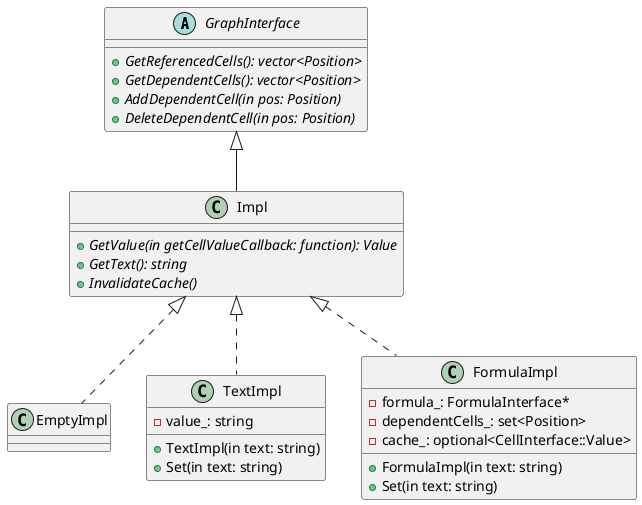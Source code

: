 
@startuml

abstract class GraphInterface {
    +{abstract} GetReferencedCells(): vector<Position>
    +{abstract} GetDependentCells(): vector<Position>
    +{abstract} AddDependentCell(in pos: Position)
    +{abstract} DeleteDependentCell(in pos: Position)
}

abstract class Impl {
    +{abstract} GetValue(in getCellValueCallback: function): Value
    +{abstract} GetText(): string
    +{abstract} InvalidateCache()
}

class Impl extends GraphInterface

class EmptyImpl {
}

class TextImpl {
    +TextImpl(in text: string)
    +Set(in text: string)
    -value_: string
}

class FormulaImpl {
    +FormulaImpl(in text: string)
    +Set(in text: string)
    -formula_: FormulaInterface*
    -dependentCells_: set<Position>
    -cache_: optional<CellInterface::Value>
}

class EmptyImpl implements Impl
class TextImpl implements Impl
class FormulaImpl implements Impl

@enduml
